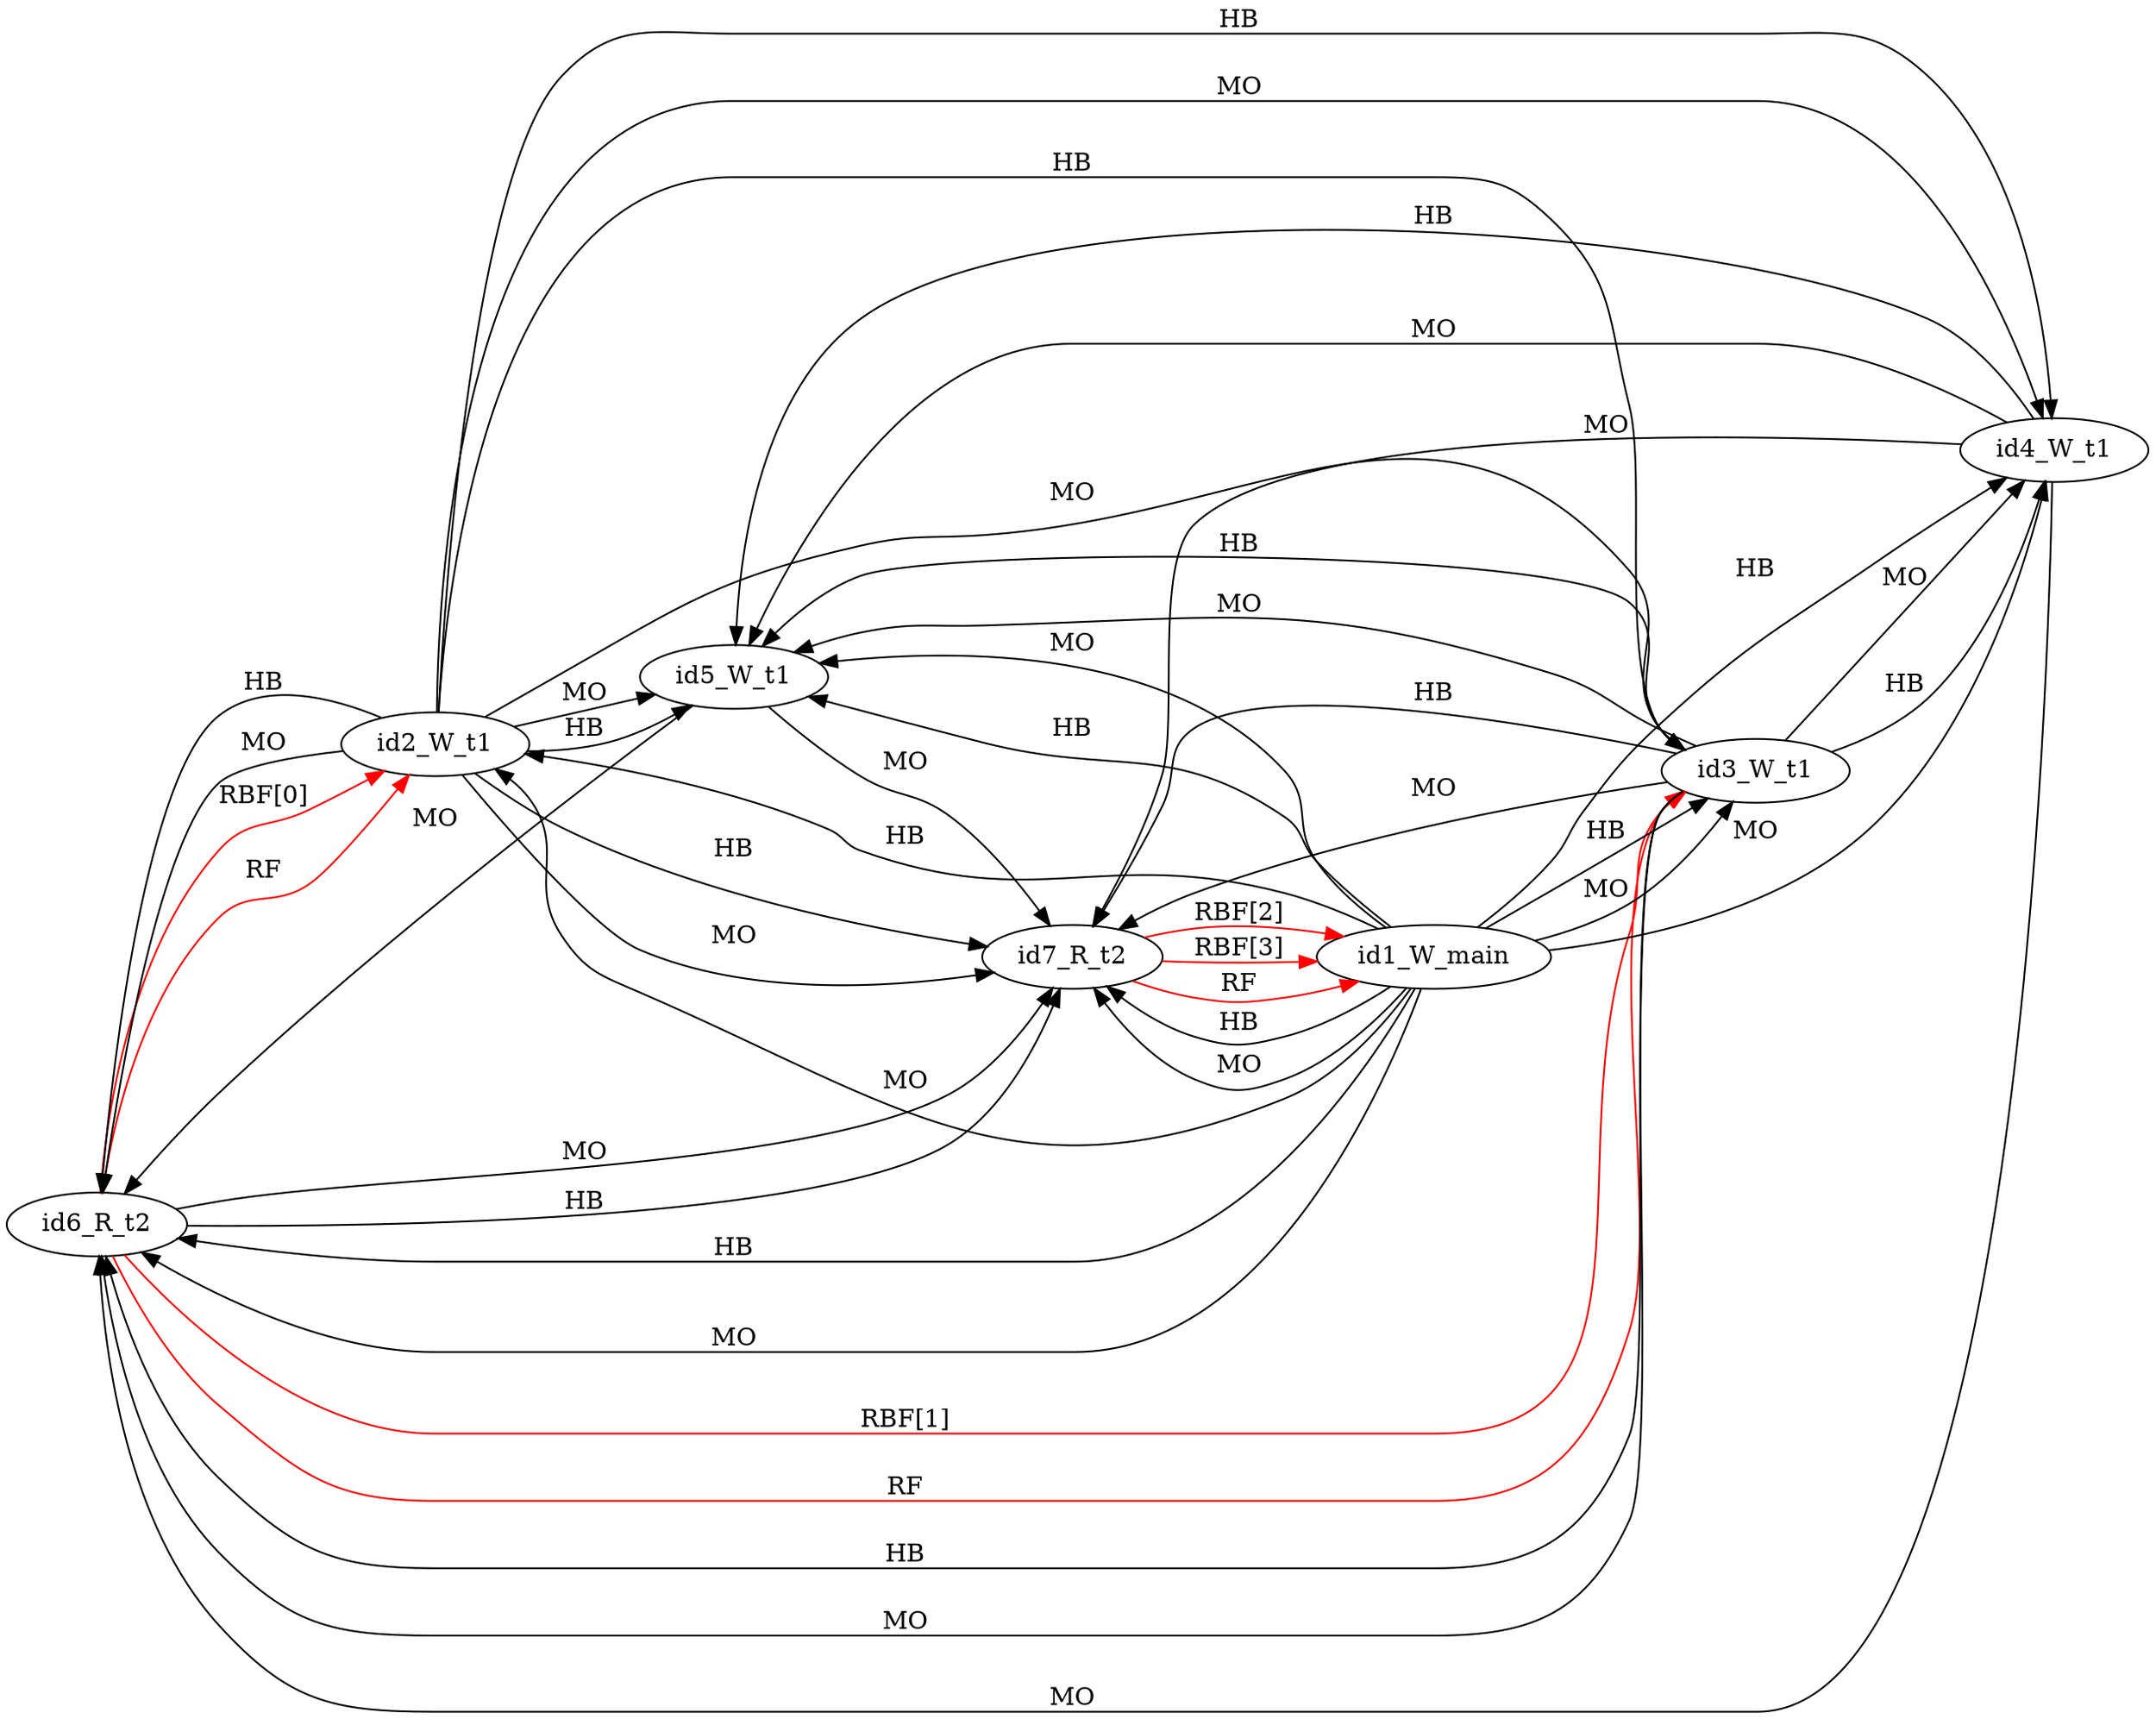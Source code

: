digraph memory_model {
rankdir=LR;
id6_R_t2 -> id2_W_t1 [label = "RBF[0]", color="red"];
id6_R_t2 -> id3_W_t1 [label = "RBF[1]", color="red"];
id7_R_t2 -> id1_W_main [label = "RBF[2]", color="red"];
id7_R_t2 -> id1_W_main [label = "RBF[3]", color="red"];
id6_R_t2 -> id2_W_t1 [label = "RF", color="red"];
id6_R_t2 -> id3_W_t1 [label = "RF", color="red"];
id7_R_t2 -> id1_W_main [label = "RF", color="red"];
id2_W_t1 -> id3_W_t1 [label = "HB", color="black"];
id2_W_t1 -> id4_W_t1 [label = "HB", color="black"];
id2_W_t1 -> id5_W_t1 [label = "HB", color="black"];
id3_W_t1 -> id4_W_t1 [label = "HB", color="black"];
id3_W_t1 -> id5_W_t1 [label = "HB", color="black"];
id4_W_t1 -> id5_W_t1 [label = "HB", color="black"];
id6_R_t2 -> id7_R_t2 [label = "HB", color="black"];
id1_W_main -> id2_W_t1 [label = "HB", color="black"];
id1_W_main -> id3_W_t1 [label = "HB", color="black"];
id1_W_main -> id4_W_t1 [label = "HB", color="black"];
id1_W_main -> id5_W_t1 [label = "HB", color="black"];
id1_W_main -> id6_R_t2 [label = "HB", color="black"];
id1_W_main -> id7_R_t2 [label = "HB", color="black"];
id2_W_t1 -> id6_R_t2 [label = "HB", color="black"];
id2_W_t1 -> id7_R_t2 [label = "HB", color="black"];
id3_W_t1 -> id6_R_t2 [label = "HB", color="black"];
id3_W_t1 -> id7_R_t2 [label = "HB", color="black"];
id2_W_t1 -> id3_W_t1 [label = "MO", color="black"];
id2_W_t1 -> id4_W_t1 [label = "MO", color="black"];
id2_W_t1 -> id5_W_t1 [label = "MO", color="black"];
id3_W_t1 -> id4_W_t1 [label = "MO", color="black"];
id3_W_t1 -> id5_W_t1 [label = "MO", color="black"];
id4_W_t1 -> id5_W_t1 [label = "MO", color="black"];
id6_R_t2 -> id7_R_t2 [label = "MO", color="black"];
id1_W_main -> id2_W_t1 [label = "MO", color="black"];
id1_W_main -> id3_W_t1 [label = "MO", color="black"];
id1_W_main -> id4_W_t1 [label = "MO", color="black"];
id1_W_main -> id5_W_t1 [label = "MO", color="black"];
id1_W_main -> id6_R_t2 [label = "MO", color="black"];
id1_W_main -> id7_R_t2 [label = "MO", color="black"];
id2_W_t1 -> id6_R_t2 [label = "MO", color="black"];
id2_W_t1 -> id7_R_t2 [label = "MO", color="black"];
id3_W_t1 -> id6_R_t2 [label = "MO", color="black"];
id3_W_t1 -> id7_R_t2 [label = "MO", color="black"];
id4_W_t1 -> id6_R_t2 [label = "MO", color="black"];
id4_W_t1 -> id7_R_t2 [label = "MO", color="black"];
id5_W_t1 -> id6_R_t2 [label = "MO", color="black"];
id5_W_t1 -> id7_R_t2 [label = "MO", color="black"];
}